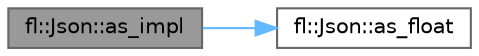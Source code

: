 digraph "fl::Json::as_impl"
{
 // INTERACTIVE_SVG=YES
 // LATEX_PDF_SIZE
  bgcolor="transparent";
  edge [fontname=Helvetica,fontsize=10,labelfontname=Helvetica,labelfontsize=10];
  node [fontname=Helvetica,fontsize=10,shape=box,height=0.2,width=0.4];
  rankdir="LR";
  Node1 [id="Node000001",label="fl::Json::as_impl",height=0.2,width=0.4,color="gray40", fillcolor="grey60", style="filled", fontcolor="black",tooltip=" "];
  Node1 -> Node2 [id="edge1_Node000001_Node000002",color="steelblue1",style="solid",tooltip=" "];
  Node2 [id="Node000002",label="fl::Json::as_float",height=0.2,width=0.4,color="grey40", fillcolor="white", style="filled",URL="$d4/d13/classfl_1_1_json_aa2b73de0b59e53a7f1dbdaa84af3e70c.html#aa2b73de0b59e53a7f1dbdaa84af3e70c",tooltip=" "];
}
